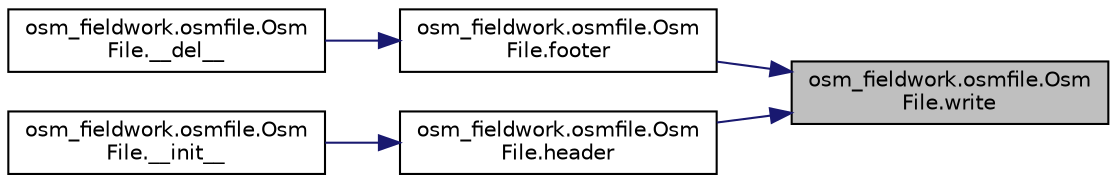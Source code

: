 digraph "osm_fieldwork.osmfile.OsmFile.write"
{
 // LATEX_PDF_SIZE
  edge [fontname="Helvetica",fontsize="10",labelfontname="Helvetica",labelfontsize="10"];
  node [fontname="Helvetica",fontsize="10",shape=record];
  rankdir="RL";
  Node1 [label="osm_fieldwork.osmfile.Osm\lFile.write",height=0.2,width=0.4,color="black", fillcolor="grey75", style="filled", fontcolor="black",tooltip=" "];
  Node1 -> Node2 [dir="back",color="midnightblue",fontsize="10",style="solid",fontname="Helvetica"];
  Node2 [label="osm_fieldwork.osmfile.Osm\lFile.footer",height=0.2,width=0.4,color="black", fillcolor="white", style="filled",URL="$classosm__fieldwork_1_1osmfile_1_1OsmFile.html#ae4ae37ca5b1e67d47f3d0bf7316e608f",tooltip=" "];
  Node2 -> Node3 [dir="back",color="midnightblue",fontsize="10",style="solid",fontname="Helvetica"];
  Node3 [label="osm_fieldwork.osmfile.Osm\lFile.__del__",height=0.2,width=0.4,color="black", fillcolor="white", style="filled",URL="$classosm__fieldwork_1_1osmfile_1_1OsmFile.html#ade0aaaf76f9a687feffe6b64df6e05e5",tooltip=" "];
  Node1 -> Node4 [dir="back",color="midnightblue",fontsize="10",style="solid",fontname="Helvetica"];
  Node4 [label="osm_fieldwork.osmfile.Osm\lFile.header",height=0.2,width=0.4,color="black", fillcolor="white", style="filled",URL="$classosm__fieldwork_1_1osmfile_1_1OsmFile.html#a1c76ed9e0d21b6442ec259ff534da40c",tooltip=" "];
  Node4 -> Node5 [dir="back",color="midnightblue",fontsize="10",style="solid",fontname="Helvetica"];
  Node5 [label="osm_fieldwork.osmfile.Osm\lFile.__init__",height=0.2,width=0.4,color="black", fillcolor="white", style="filled",URL="$classosm__fieldwork_1_1osmfile_1_1OsmFile.html#aecd6e74e4468fb58bf703323caf336ee",tooltip=" "];
}
